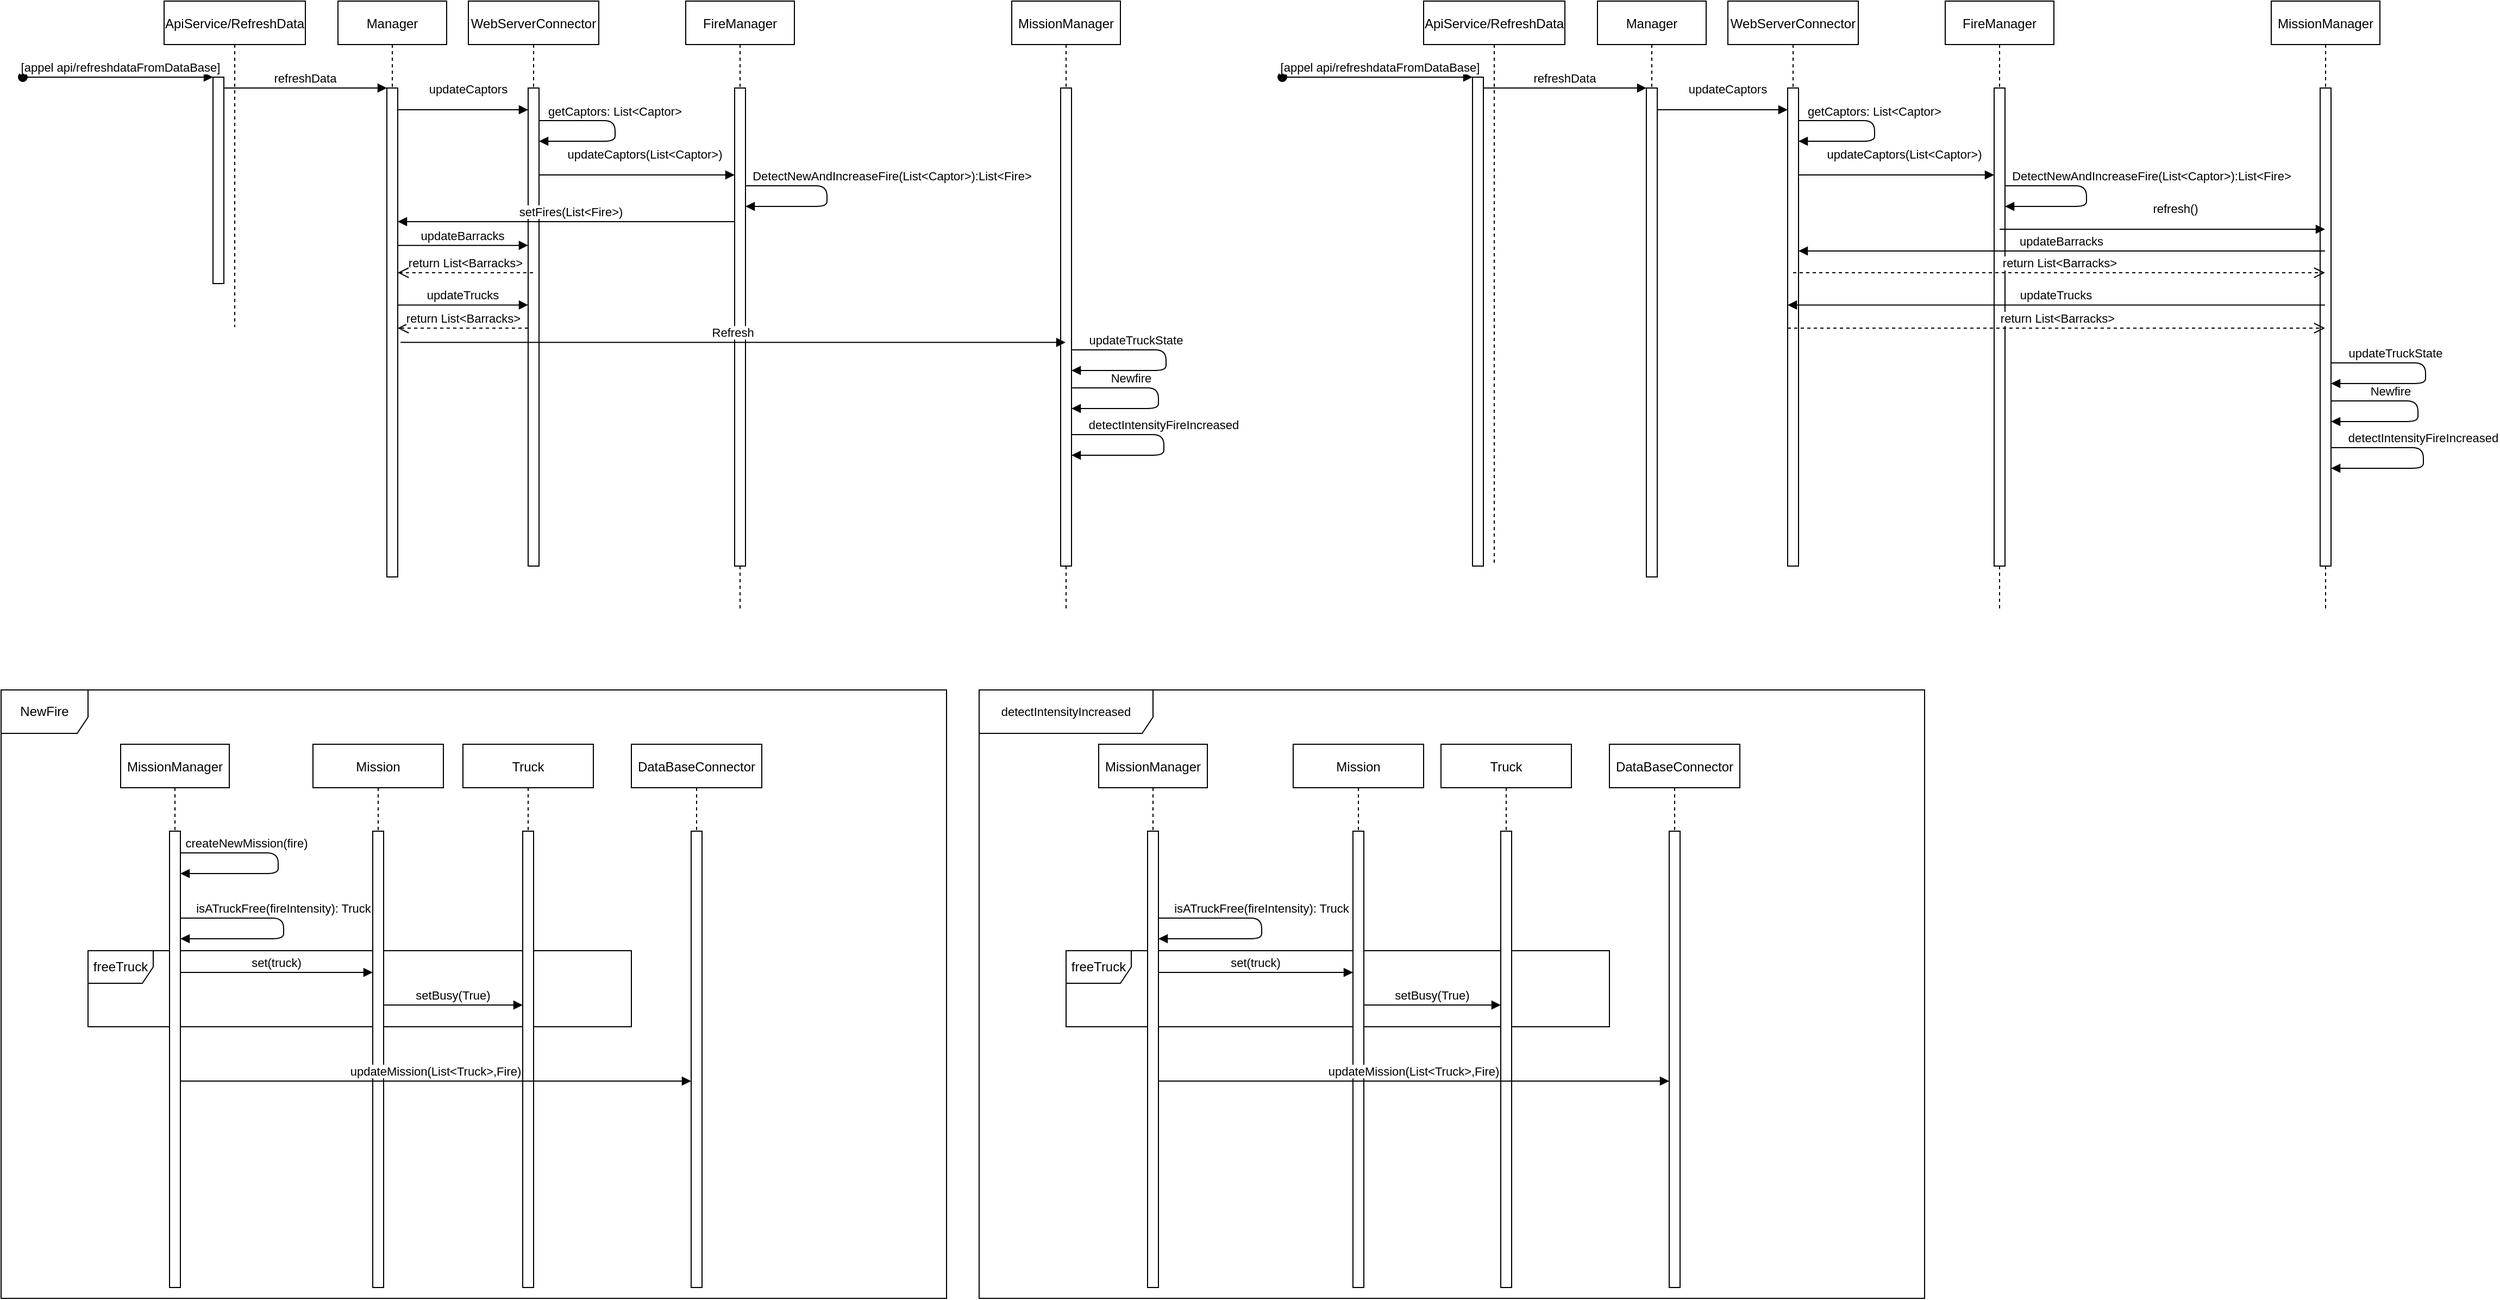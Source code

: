<mxfile version="14.0.4" type="github">
  <diagram id="kgpKYQtTHZ0yAKxKKP6v" name="Page-1">
    <mxGraphModel dx="2001" dy="627" grid="1" gridSize="10" guides="1" tooltips="1" connect="1" arrows="1" fold="1" page="1" pageScale="1" pageWidth="850" pageHeight="1100" math="0" shadow="0">
      <root>
        <mxCell id="0" />
        <mxCell id="1" parent="0" />
        <mxCell id="GZD4Xb3dl9BsiS5UBGIe-11" value="NewFire" style="shape=umlFrame;whiteSpace=wrap;html=1;width=80;height=40;" vertex="1" parent="1">
          <mxGeometry x="-60" y="714" width="870" height="560" as="geometry" />
        </mxCell>
        <mxCell id="GZD4Xb3dl9BsiS5UBGIe-26" value="freeTruck" style="shape=umlFrame;whiteSpace=wrap;html=1;" vertex="1" parent="1">
          <mxGeometry x="20" y="954" width="500" height="70" as="geometry" />
        </mxCell>
        <mxCell id="3nuBFxr9cyL0pnOWT2aG-1" value="ApiService/RefreshData" style="shape=umlLifeline;perimeter=lifelinePerimeter;container=1;collapsible=0;recursiveResize=0;rounded=0;shadow=0;strokeWidth=1;" parent="1" vertex="1">
          <mxGeometry x="90" y="80" width="130" height="300" as="geometry" />
        </mxCell>
        <mxCell id="3nuBFxr9cyL0pnOWT2aG-2" value="" style="points=[];perimeter=orthogonalPerimeter;rounded=0;shadow=0;strokeWidth=1;" parent="3nuBFxr9cyL0pnOWT2aG-1" vertex="1">
          <mxGeometry x="45" y="70" width="10" height="190" as="geometry" />
        </mxCell>
        <mxCell id="3nuBFxr9cyL0pnOWT2aG-3" value="[appel api/refreshdataFromDataBase]" style="verticalAlign=bottom;startArrow=oval;endArrow=block;startSize=8;shadow=0;strokeWidth=1;" parent="3nuBFxr9cyL0pnOWT2aG-1" target="3nuBFxr9cyL0pnOWT2aG-2" edge="1">
          <mxGeometry x="0.029" relative="1" as="geometry">
            <mxPoint x="-130" y="70" as="sourcePoint" />
            <mxPoint as="offset" />
          </mxGeometry>
        </mxCell>
        <mxCell id="3nuBFxr9cyL0pnOWT2aG-5" value="Manager" style="shape=umlLifeline;perimeter=lifelinePerimeter;container=1;collapsible=0;recursiveResize=0;rounded=0;shadow=0;strokeWidth=1;" parent="1" vertex="1">
          <mxGeometry x="250" y="80" width="100" height="530" as="geometry" />
        </mxCell>
        <mxCell id="3nuBFxr9cyL0pnOWT2aG-6" value="" style="points=[];perimeter=orthogonalPerimeter;rounded=0;shadow=0;strokeWidth=1;" parent="3nuBFxr9cyL0pnOWT2aG-5" vertex="1">
          <mxGeometry x="45" y="80" width="10" height="450" as="geometry" />
        </mxCell>
        <mxCell id="3nuBFxr9cyL0pnOWT2aG-8" value="refreshData" style="verticalAlign=bottom;endArrow=block;entryX=0;entryY=0;shadow=0;strokeWidth=1;" parent="1" source="3nuBFxr9cyL0pnOWT2aG-2" target="3nuBFxr9cyL0pnOWT2aG-6" edge="1">
          <mxGeometry relative="1" as="geometry">
            <mxPoint x="275" y="160" as="sourcePoint" />
          </mxGeometry>
        </mxCell>
        <mxCell id="DopvcjN36Z4AIwr0QMlW-1" value="WebServerConnector" style="shape=umlLifeline;perimeter=lifelinePerimeter;container=1;collapsible=0;recursiveResize=0;rounded=0;shadow=0;strokeWidth=1;" parent="1" vertex="1">
          <mxGeometry x="370" y="80" width="120" height="520" as="geometry" />
        </mxCell>
        <mxCell id="DopvcjN36Z4AIwr0QMlW-2" value="" style="points=[];perimeter=orthogonalPerimeter;rounded=0;shadow=0;strokeWidth=1;" parent="DopvcjN36Z4AIwr0QMlW-1" vertex="1">
          <mxGeometry x="55" y="80" width="10" height="440" as="geometry" />
        </mxCell>
        <mxCell id="GZD4Xb3dl9BsiS5UBGIe-30" value="getCaptors: List&lt;Captor&gt;" style="verticalAlign=bottom;endArrow=block;shadow=0;strokeWidth=1;" edge="1" parent="DopvcjN36Z4AIwr0QMlW-1" source="DopvcjN36Z4AIwr0QMlW-2" target="DopvcjN36Z4AIwr0QMlW-2">
          <mxGeometry x="-0.112" relative="1" as="geometry">
            <mxPoint x="60" y="110" as="sourcePoint" />
            <mxPoint x="60" y="129" as="targetPoint" />
            <Array as="points">
              <mxPoint x="135" y="110" />
              <mxPoint x="135" y="129" />
            </Array>
            <mxPoint as="offset" />
          </mxGeometry>
        </mxCell>
        <mxCell id="DopvcjN36Z4AIwr0QMlW-5" value="updateBarracks" style="verticalAlign=bottom;endArrow=block;shadow=0;strokeWidth=1;exitX=0.979;exitY=0.374;exitDx=0;exitDy=0;exitPerimeter=0;" parent="1" target="DopvcjN36Z4AIwr0QMlW-2" edge="1">
          <mxGeometry relative="1" as="geometry">
            <mxPoint x="304.79" y="304.84" as="sourcePoint" />
            <mxPoint x="430" y="305" as="targetPoint" />
          </mxGeometry>
        </mxCell>
        <mxCell id="DopvcjN36Z4AIwr0QMlW-16" value="MissionManager" style="shape=umlLifeline;perimeter=lifelinePerimeter;container=1;collapsible=0;recursiveResize=0;rounded=0;shadow=0;strokeWidth=1;" parent="1" vertex="1">
          <mxGeometry x="870" y="80" width="100" height="560" as="geometry" />
        </mxCell>
        <mxCell id="DopvcjN36Z4AIwr0QMlW-17" value="" style="points=[];perimeter=orthogonalPerimeter;rounded=0;shadow=0;strokeWidth=1;" parent="DopvcjN36Z4AIwr0QMlW-16" vertex="1">
          <mxGeometry x="45" y="80" width="10" height="440" as="geometry" />
        </mxCell>
        <mxCell id="GZD4Xb3dl9BsiS5UBGIe-1" value="Newfire" style="verticalAlign=bottom;endArrow=block;shadow=0;strokeWidth=1;" edge="1" parent="DopvcjN36Z4AIwr0QMlW-16">
          <mxGeometry x="-0.386" relative="1" as="geometry">
            <mxPoint x="55" y="356" as="sourcePoint" />
            <mxPoint x="55" y="375" as="targetPoint" />
            <Array as="points">
              <mxPoint x="135" y="356" />
              <mxPoint x="135" y="375" />
            </Array>
            <mxPoint as="offset" />
          </mxGeometry>
        </mxCell>
        <mxCell id="GZD4Xb3dl9BsiS5UBGIe-5" value="detectIntensityFireIncreased" style="verticalAlign=bottom;endArrow=block;shadow=0;strokeWidth=1;" edge="1" parent="DopvcjN36Z4AIwr0QMlW-16">
          <mxGeometry x="-0.101" relative="1" as="geometry">
            <mxPoint x="55" y="399" as="sourcePoint" />
            <mxPoint x="55" y="418" as="targetPoint" />
            <Array as="points">
              <mxPoint x="140" y="399" />
              <mxPoint x="140" y="418" />
            </Array>
            <mxPoint as="offset" />
          </mxGeometry>
        </mxCell>
        <mxCell id="GZD4Xb3dl9BsiS5UBGIe-60" value="updateTruckState" style="verticalAlign=bottom;endArrow=block;shadow=0;strokeWidth=1;" edge="1" parent="DopvcjN36Z4AIwr0QMlW-16" source="DopvcjN36Z4AIwr0QMlW-17" target="DopvcjN36Z4AIwr0QMlW-17">
          <mxGeometry x="-0.386" relative="1" as="geometry">
            <mxPoint x="62" y="321" as="sourcePoint" />
            <mxPoint x="62" y="340" as="targetPoint" />
            <Array as="points">
              <mxPoint x="142" y="321" />
              <mxPoint x="142" y="340" />
            </Array>
            <mxPoint as="offset" />
          </mxGeometry>
        </mxCell>
        <mxCell id="GZD4Xb3dl9BsiS5UBGIe-2" value="setFires(List&lt;Fire&gt;)" style="verticalAlign=bottom;endArrow=block;shadow=0;strokeWidth=1;" edge="1" parent="1" source="GZD4Xb3dl9BsiS5UBGIe-48">
          <mxGeometry x="-0.03" relative="1" as="geometry">
            <mxPoint x="425" y="283" as="sourcePoint" />
            <mxPoint x="305" y="283" as="targetPoint" />
            <mxPoint as="offset" />
          </mxGeometry>
        </mxCell>
        <mxCell id="GZD4Xb3dl9BsiS5UBGIe-12" value="MissionManager" style="shape=umlLifeline;perimeter=lifelinePerimeter;container=1;collapsible=0;recursiveResize=0;rounded=0;shadow=0;strokeWidth=1;" vertex="1" parent="1">
          <mxGeometry x="50" y="764" width="100" height="500" as="geometry" />
        </mxCell>
        <mxCell id="GZD4Xb3dl9BsiS5UBGIe-13" value="" style="points=[];perimeter=orthogonalPerimeter;rounded=0;shadow=0;strokeWidth=1;" vertex="1" parent="GZD4Xb3dl9BsiS5UBGIe-12">
          <mxGeometry x="45" y="80" width="10" height="420" as="geometry" />
        </mxCell>
        <mxCell id="GZD4Xb3dl9BsiS5UBGIe-20" value="createNewMission(fire)" style="verticalAlign=bottom;endArrow=block;shadow=0;strokeWidth=1;" edge="1" parent="GZD4Xb3dl9BsiS5UBGIe-12" source="GZD4Xb3dl9BsiS5UBGIe-13" target="GZD4Xb3dl9BsiS5UBGIe-13">
          <mxGeometry x="-0.386" relative="1" as="geometry">
            <mxPoint x="65" y="100" as="sourcePoint" />
            <mxPoint x="65" y="119" as="targetPoint" />
            <Array as="points">
              <mxPoint x="145" y="100" />
              <mxPoint x="145" y="119" />
            </Array>
            <mxPoint as="offset" />
          </mxGeometry>
        </mxCell>
        <mxCell id="GZD4Xb3dl9BsiS5UBGIe-21" value="isATruckFree(fireIntensity): Truck" style="verticalAlign=bottom;endArrow=block;shadow=0;strokeWidth=1;" edge="1" parent="GZD4Xb3dl9BsiS5UBGIe-12" source="GZD4Xb3dl9BsiS5UBGIe-13" target="GZD4Xb3dl9BsiS5UBGIe-13">
          <mxGeometry x="-0.091" relative="1" as="geometry">
            <mxPoint x="60" y="160" as="sourcePoint" />
            <mxPoint x="60" y="179" as="targetPoint" />
            <Array as="points">
              <mxPoint x="150" y="160" />
              <mxPoint x="150" y="179" />
            </Array>
            <mxPoint as="offset" />
          </mxGeometry>
        </mxCell>
        <mxCell id="GZD4Xb3dl9BsiS5UBGIe-18" value="Truck" style="shape=umlLifeline;perimeter=lifelinePerimeter;container=1;collapsible=0;recursiveResize=0;rounded=0;shadow=0;strokeWidth=1;" vertex="1" parent="1">
          <mxGeometry x="365" y="764" width="120" height="500" as="geometry" />
        </mxCell>
        <mxCell id="GZD4Xb3dl9BsiS5UBGIe-19" value="" style="points=[];perimeter=orthogonalPerimeter;rounded=0;shadow=0;strokeWidth=1;" vertex="1" parent="GZD4Xb3dl9BsiS5UBGIe-18">
          <mxGeometry x="55" y="80" width="10" height="420" as="geometry" />
        </mxCell>
        <mxCell id="GZD4Xb3dl9BsiS5UBGIe-23" value="Mission" style="shape=umlLifeline;perimeter=lifelinePerimeter;container=1;collapsible=0;recursiveResize=0;rounded=0;shadow=0;strokeWidth=1;" vertex="1" parent="1">
          <mxGeometry x="227" y="764" width="120" height="500" as="geometry" />
        </mxCell>
        <mxCell id="GZD4Xb3dl9BsiS5UBGIe-24" value="" style="points=[];perimeter=orthogonalPerimeter;rounded=0;shadow=0;strokeWidth=1;" vertex="1" parent="GZD4Xb3dl9BsiS5UBGIe-23">
          <mxGeometry x="55" y="80" width="10" height="420" as="geometry" />
        </mxCell>
        <mxCell id="GZD4Xb3dl9BsiS5UBGIe-25" value="set(truck)" style="verticalAlign=bottom;endArrow=block;shadow=0;strokeWidth=1;" edge="1" parent="1" source="GZD4Xb3dl9BsiS5UBGIe-13" target="GZD4Xb3dl9BsiS5UBGIe-24">
          <mxGeometry relative="1" as="geometry">
            <mxPoint x="90.0" y="964" as="sourcePoint" />
            <mxPoint x="401.93" y="964" as="targetPoint" />
            <Array as="points">
              <mxPoint x="230" y="974" />
            </Array>
          </mxGeometry>
        </mxCell>
        <mxCell id="GZD4Xb3dl9BsiS5UBGIe-27" value="DataBaseConnector" style="shape=umlLifeline;perimeter=lifelinePerimeter;container=1;collapsible=0;recursiveResize=0;rounded=0;shadow=0;strokeWidth=1;" vertex="1" parent="1">
          <mxGeometry x="520" y="764" width="120" height="500" as="geometry" />
        </mxCell>
        <mxCell id="GZD4Xb3dl9BsiS5UBGIe-28" value="" style="points=[];perimeter=orthogonalPerimeter;rounded=0;shadow=0;strokeWidth=1;" vertex="1" parent="GZD4Xb3dl9BsiS5UBGIe-27">
          <mxGeometry x="55" y="80" width="10" height="420" as="geometry" />
        </mxCell>
        <mxCell id="GZD4Xb3dl9BsiS5UBGIe-29" value="setBusy(True)" style="verticalAlign=bottom;endArrow=block;shadow=0;strokeWidth=1;" edge="1" parent="1" source="GZD4Xb3dl9BsiS5UBGIe-24" target="GZD4Xb3dl9BsiS5UBGIe-19">
          <mxGeometry relative="1" as="geometry">
            <mxPoint x="290" y="1004" as="sourcePoint" />
            <mxPoint x="460" y="1004" as="targetPoint" />
            <Array as="points">
              <mxPoint x="415" y="1004" />
            </Array>
          </mxGeometry>
        </mxCell>
        <mxCell id="GZD4Xb3dl9BsiS5UBGIe-31" value="updateMission(List&lt;Truck&gt;,Fire)" style="verticalAlign=bottom;endArrow=block;shadow=0;strokeWidth=1;" edge="1" parent="1" source="GZD4Xb3dl9BsiS5UBGIe-13" target="GZD4Xb3dl9BsiS5UBGIe-28">
          <mxGeometry relative="1" as="geometry">
            <mxPoint x="115" y="1074" as="sourcePoint" />
            <mxPoint x="285" y="1074" as="targetPoint" />
            <Array as="points">
              <mxPoint x="240" y="1074" />
            </Array>
          </mxGeometry>
        </mxCell>
        <mxCell id="GZD4Xb3dl9BsiS5UBGIe-32" value="&lt;span style=&quot;font-size: 11px ; background-color: rgb(255 , 255 , 255)&quot;&gt;detectIntensityIncreased&lt;/span&gt;" style="shape=umlFrame;whiteSpace=wrap;html=1;width=160;height=40;" vertex="1" parent="1">
          <mxGeometry x="840" y="714" width="870" height="560" as="geometry" />
        </mxCell>
        <mxCell id="GZD4Xb3dl9BsiS5UBGIe-33" value="freeTruck" style="shape=umlFrame;whiteSpace=wrap;html=1;" vertex="1" parent="1">
          <mxGeometry x="920" y="954" width="500" height="70" as="geometry" />
        </mxCell>
        <mxCell id="GZD4Xb3dl9BsiS5UBGIe-34" value="MissionManager" style="shape=umlLifeline;perimeter=lifelinePerimeter;container=1;collapsible=0;recursiveResize=0;rounded=0;shadow=0;strokeWidth=1;" vertex="1" parent="1">
          <mxGeometry x="950" y="764" width="100" height="500" as="geometry" />
        </mxCell>
        <mxCell id="GZD4Xb3dl9BsiS5UBGIe-35" value="" style="points=[];perimeter=orthogonalPerimeter;rounded=0;shadow=0;strokeWidth=1;" vertex="1" parent="GZD4Xb3dl9BsiS5UBGIe-34">
          <mxGeometry x="45" y="80" width="10" height="420" as="geometry" />
        </mxCell>
        <mxCell id="GZD4Xb3dl9BsiS5UBGIe-37" value="isATruckFree(fireIntensity): Truck" style="verticalAlign=bottom;endArrow=block;shadow=0;strokeWidth=1;" edge="1" parent="GZD4Xb3dl9BsiS5UBGIe-34" source="GZD4Xb3dl9BsiS5UBGIe-35" target="GZD4Xb3dl9BsiS5UBGIe-35">
          <mxGeometry x="-0.091" relative="1" as="geometry">
            <mxPoint x="60" y="160" as="sourcePoint" />
            <mxPoint x="60" y="179" as="targetPoint" />
            <Array as="points">
              <mxPoint x="150" y="160" />
              <mxPoint x="150" y="179" />
            </Array>
            <mxPoint as="offset" />
          </mxGeometry>
        </mxCell>
        <mxCell id="GZD4Xb3dl9BsiS5UBGIe-38" value="Truck" style="shape=umlLifeline;perimeter=lifelinePerimeter;container=1;collapsible=0;recursiveResize=0;rounded=0;shadow=0;strokeWidth=1;" vertex="1" parent="1">
          <mxGeometry x="1265" y="764" width="120" height="500" as="geometry" />
        </mxCell>
        <mxCell id="GZD4Xb3dl9BsiS5UBGIe-39" value="" style="points=[];perimeter=orthogonalPerimeter;rounded=0;shadow=0;strokeWidth=1;" vertex="1" parent="GZD4Xb3dl9BsiS5UBGIe-38">
          <mxGeometry x="55" y="80" width="10" height="420" as="geometry" />
        </mxCell>
        <mxCell id="GZD4Xb3dl9BsiS5UBGIe-40" value="Mission" style="shape=umlLifeline;perimeter=lifelinePerimeter;container=1;collapsible=0;recursiveResize=0;rounded=0;shadow=0;strokeWidth=1;" vertex="1" parent="1">
          <mxGeometry x="1129" y="764" width="120" height="500" as="geometry" />
        </mxCell>
        <mxCell id="GZD4Xb3dl9BsiS5UBGIe-41" value="" style="points=[];perimeter=orthogonalPerimeter;rounded=0;shadow=0;strokeWidth=1;" vertex="1" parent="GZD4Xb3dl9BsiS5UBGIe-40">
          <mxGeometry x="55" y="80" width="10" height="420" as="geometry" />
        </mxCell>
        <mxCell id="GZD4Xb3dl9BsiS5UBGIe-42" value="set(truck)" style="verticalAlign=bottom;endArrow=block;shadow=0;strokeWidth=1;" edge="1" parent="1" source="GZD4Xb3dl9BsiS5UBGIe-35" target="GZD4Xb3dl9BsiS5UBGIe-41">
          <mxGeometry relative="1" as="geometry">
            <mxPoint x="990.0" y="964" as="sourcePoint" />
            <mxPoint x="1301.93" y="964" as="targetPoint" />
            <Array as="points">
              <mxPoint x="1130" y="974" />
            </Array>
          </mxGeometry>
        </mxCell>
        <mxCell id="GZD4Xb3dl9BsiS5UBGIe-43" value="DataBaseConnector" style="shape=umlLifeline;perimeter=lifelinePerimeter;container=1;collapsible=0;recursiveResize=0;rounded=0;shadow=0;strokeWidth=1;" vertex="1" parent="1">
          <mxGeometry x="1420" y="764" width="120" height="500" as="geometry" />
        </mxCell>
        <mxCell id="GZD4Xb3dl9BsiS5UBGIe-44" value="" style="points=[];perimeter=orthogonalPerimeter;rounded=0;shadow=0;strokeWidth=1;" vertex="1" parent="GZD4Xb3dl9BsiS5UBGIe-43">
          <mxGeometry x="55" y="80" width="10" height="420" as="geometry" />
        </mxCell>
        <mxCell id="GZD4Xb3dl9BsiS5UBGIe-45" value="setBusy(True)" style="verticalAlign=bottom;endArrow=block;shadow=0;strokeWidth=1;" edge="1" parent="1" source="GZD4Xb3dl9BsiS5UBGIe-41" target="GZD4Xb3dl9BsiS5UBGIe-39">
          <mxGeometry relative="1" as="geometry">
            <mxPoint x="1190" y="1004" as="sourcePoint" />
            <mxPoint x="1360" y="1004" as="targetPoint" />
            <Array as="points">
              <mxPoint x="1315" y="1004" />
            </Array>
          </mxGeometry>
        </mxCell>
        <mxCell id="GZD4Xb3dl9BsiS5UBGIe-46" value="updateMission(List&lt;Truck&gt;,Fire)" style="verticalAlign=bottom;endArrow=block;shadow=0;strokeWidth=1;" edge="1" parent="1" source="GZD4Xb3dl9BsiS5UBGIe-35" target="GZD4Xb3dl9BsiS5UBGIe-44">
          <mxGeometry relative="1" as="geometry">
            <mxPoint x="1015" y="1074" as="sourcePoint" />
            <mxPoint x="1185" y="1074" as="targetPoint" />
            <Array as="points">
              <mxPoint x="1140" y="1074" />
            </Array>
          </mxGeometry>
        </mxCell>
        <mxCell id="GZD4Xb3dl9BsiS5UBGIe-47" value="FireManager" style="shape=umlLifeline;perimeter=lifelinePerimeter;container=1;collapsible=0;recursiveResize=0;rounded=0;shadow=0;strokeWidth=1;" vertex="1" parent="1">
          <mxGeometry x="570" y="80" width="100" height="560" as="geometry" />
        </mxCell>
        <mxCell id="GZD4Xb3dl9BsiS5UBGIe-48" value="" style="points=[];perimeter=orthogonalPerimeter;rounded=0;shadow=0;strokeWidth=1;" vertex="1" parent="GZD4Xb3dl9BsiS5UBGIe-47">
          <mxGeometry x="45" y="80" width="10" height="440" as="geometry" />
        </mxCell>
        <mxCell id="GZD4Xb3dl9BsiS5UBGIe-55" value="DetectNewAndIncreaseFire(List&lt;Captor&gt;):List&lt;Fire&gt;" style="verticalAlign=bottom;endArrow=block;shadow=0;strokeWidth=1;" edge="1" parent="GZD4Xb3dl9BsiS5UBGIe-47" source="GZD4Xb3dl9BsiS5UBGIe-48" target="GZD4Xb3dl9BsiS5UBGIe-48">
          <mxGeometry x="-0.112" y="60" relative="1" as="geometry">
            <mxPoint x="60" y="170.0" as="sourcePoint" />
            <mxPoint x="60" y="189.0" as="targetPoint" />
            <Array as="points">
              <mxPoint x="130" y="170" />
              <mxPoint x="130" y="189" />
            </Array>
            <mxPoint as="offset" />
          </mxGeometry>
        </mxCell>
        <mxCell id="DopvcjN36Z4AIwr0QMlW-22" value="Refresh" style="verticalAlign=bottom;endArrow=block;shadow=0;strokeWidth=1;exitX=1.257;exitY=0.493;exitDx=0;exitDy=0;exitPerimeter=0;" parent="1" edge="1" target="DopvcjN36Z4AIwr0QMlW-16">
          <mxGeometry relative="1" as="geometry">
            <mxPoint x="307.57" y="394.13" as="sourcePoint" />
            <mxPoint x="872" y="394.13" as="targetPoint" />
          </mxGeometry>
        </mxCell>
        <mxCell id="GZD4Xb3dl9BsiS5UBGIe-52" value="updateCaptors" style="verticalAlign=bottom;endArrow=block;shadow=0;strokeWidth=1;" edge="1" parent="1" source="3nuBFxr9cyL0pnOWT2aG-6" target="DopvcjN36Z4AIwr0QMlW-2">
          <mxGeometry x="0.083" y="10" relative="1" as="geometry">
            <mxPoint x="314.89" y="180.0" as="sourcePoint" />
            <mxPoint x="435.1" y="180.0" as="targetPoint" />
            <Array as="points">
              <mxPoint x="390" y="180" />
            </Array>
            <mxPoint as="offset" />
          </mxGeometry>
        </mxCell>
        <mxCell id="GZD4Xb3dl9BsiS5UBGIe-54" value="updateCaptors(List&lt;Captor&gt;)" style="verticalAlign=bottom;endArrow=block;shadow=0;strokeWidth=1;" edge="1" parent="1" source="DopvcjN36Z4AIwr0QMlW-2" target="GZD4Xb3dl9BsiS5UBGIe-48">
          <mxGeometry x="0.083" y="10" relative="1" as="geometry">
            <mxPoint x="440" y="240.0" as="sourcePoint" />
            <mxPoint x="560" y="240.0" as="targetPoint" />
            <Array as="points">
              <mxPoint x="525" y="240" />
            </Array>
            <mxPoint as="offset" />
          </mxGeometry>
        </mxCell>
        <mxCell id="GZD4Xb3dl9BsiS5UBGIe-56" value="updateTrucks" style="verticalAlign=bottom;endArrow=block;shadow=0;strokeWidth=1;" edge="1" parent="1">
          <mxGeometry relative="1" as="geometry">
            <mxPoint x="305" y="359.71" as="sourcePoint" />
            <mxPoint x="425" y="359.71" as="targetPoint" />
            <Array as="points">
              <mxPoint x="390" y="359.71" />
            </Array>
          </mxGeometry>
        </mxCell>
        <mxCell id="GZD4Xb3dl9BsiS5UBGIe-57" value="return List&amp;lt;Barracks&amp;gt;" style="html=1;verticalAlign=bottom;endArrow=open;dashed=1;endSize=8;" edge="1" parent="1" source="DopvcjN36Z4AIwr0QMlW-1" target="3nuBFxr9cyL0pnOWT2aG-6">
          <mxGeometry relative="1" as="geometry">
            <mxPoint x="400" y="330" as="sourcePoint" />
            <mxPoint x="320" y="330" as="targetPoint" />
            <Array as="points">
              <mxPoint x="320" y="330" />
            </Array>
          </mxGeometry>
        </mxCell>
        <mxCell id="GZD4Xb3dl9BsiS5UBGIe-58" value="return List&amp;lt;Barracks&amp;gt;" style="html=1;verticalAlign=bottom;endArrow=open;dashed=1;endSize=8;" edge="1" parent="1">
          <mxGeometry relative="1" as="geometry">
            <mxPoint x="425" y="381" as="sourcePoint" />
            <mxPoint x="305" y="381" as="targetPoint" />
            <Array as="points">
              <mxPoint x="330" y="381" />
            </Array>
          </mxGeometry>
        </mxCell>
        <mxCell id="GZD4Xb3dl9BsiS5UBGIe-62" value="ApiService/RefreshData" style="shape=umlLifeline;perimeter=lifelinePerimeter;container=1;collapsible=0;recursiveResize=0;rounded=0;shadow=0;strokeWidth=1;" vertex="1" parent="1">
          <mxGeometry x="1249" y="80" width="130" height="520" as="geometry" />
        </mxCell>
        <mxCell id="GZD4Xb3dl9BsiS5UBGIe-63" value="" style="points=[];perimeter=orthogonalPerimeter;rounded=0;shadow=0;strokeWidth=1;" vertex="1" parent="GZD4Xb3dl9BsiS5UBGIe-62">
          <mxGeometry x="45" y="70" width="10" height="450" as="geometry" />
        </mxCell>
        <mxCell id="GZD4Xb3dl9BsiS5UBGIe-64" value="[appel api/refreshdataFromDataBase]" style="verticalAlign=bottom;startArrow=oval;endArrow=block;startSize=8;shadow=0;strokeWidth=1;" edge="1" parent="GZD4Xb3dl9BsiS5UBGIe-62" target="GZD4Xb3dl9BsiS5UBGIe-63">
          <mxGeometry x="0.029" relative="1" as="geometry">
            <mxPoint x="-130" y="70" as="sourcePoint" />
            <mxPoint as="offset" />
          </mxGeometry>
        </mxCell>
        <mxCell id="GZD4Xb3dl9BsiS5UBGIe-65" value="Manager" style="shape=umlLifeline;perimeter=lifelinePerimeter;container=1;collapsible=0;recursiveResize=0;rounded=0;shadow=0;strokeWidth=1;" vertex="1" parent="1">
          <mxGeometry x="1409" y="80" width="100" height="530" as="geometry" />
        </mxCell>
        <mxCell id="GZD4Xb3dl9BsiS5UBGIe-66" value="" style="points=[];perimeter=orthogonalPerimeter;rounded=0;shadow=0;strokeWidth=1;" vertex="1" parent="GZD4Xb3dl9BsiS5UBGIe-65">
          <mxGeometry x="45" y="80" width="10" height="450" as="geometry" />
        </mxCell>
        <mxCell id="GZD4Xb3dl9BsiS5UBGIe-67" value="refreshData" style="verticalAlign=bottom;endArrow=block;entryX=0;entryY=0;shadow=0;strokeWidth=1;" edge="1" parent="1" source="GZD4Xb3dl9BsiS5UBGIe-63" target="GZD4Xb3dl9BsiS5UBGIe-66">
          <mxGeometry relative="1" as="geometry">
            <mxPoint x="1434" y="160" as="sourcePoint" />
          </mxGeometry>
        </mxCell>
        <mxCell id="GZD4Xb3dl9BsiS5UBGIe-68" value="WebServerConnector" style="shape=umlLifeline;perimeter=lifelinePerimeter;container=1;collapsible=0;recursiveResize=0;rounded=0;shadow=0;strokeWidth=1;" vertex="1" parent="1">
          <mxGeometry x="1529" y="80" width="120" height="520" as="geometry" />
        </mxCell>
        <mxCell id="GZD4Xb3dl9BsiS5UBGIe-69" value="" style="points=[];perimeter=orthogonalPerimeter;rounded=0;shadow=0;strokeWidth=1;" vertex="1" parent="GZD4Xb3dl9BsiS5UBGIe-68">
          <mxGeometry x="55" y="80" width="10" height="440" as="geometry" />
        </mxCell>
        <mxCell id="GZD4Xb3dl9BsiS5UBGIe-70" value="getCaptors: List&lt;Captor&gt;" style="verticalAlign=bottom;endArrow=block;shadow=0;strokeWidth=1;" edge="1" parent="GZD4Xb3dl9BsiS5UBGIe-68" source="GZD4Xb3dl9BsiS5UBGIe-69" target="GZD4Xb3dl9BsiS5UBGIe-69">
          <mxGeometry x="-0.112" relative="1" as="geometry">
            <mxPoint x="60" y="110" as="sourcePoint" />
            <mxPoint x="60" y="129" as="targetPoint" />
            <Array as="points">
              <mxPoint x="135" y="110" />
              <mxPoint x="135" y="129" />
            </Array>
            <mxPoint as="offset" />
          </mxGeometry>
        </mxCell>
        <mxCell id="GZD4Xb3dl9BsiS5UBGIe-72" value="MissionManager" style="shape=umlLifeline;perimeter=lifelinePerimeter;container=1;collapsible=0;recursiveResize=0;rounded=0;shadow=0;strokeWidth=1;" vertex="1" parent="1">
          <mxGeometry x="2029" y="80" width="100" height="560" as="geometry" />
        </mxCell>
        <mxCell id="GZD4Xb3dl9BsiS5UBGIe-73" value="" style="points=[];perimeter=orthogonalPerimeter;rounded=0;shadow=0;strokeWidth=1;" vertex="1" parent="GZD4Xb3dl9BsiS5UBGIe-72">
          <mxGeometry x="45" y="80" width="10" height="440" as="geometry" />
        </mxCell>
        <mxCell id="GZD4Xb3dl9BsiS5UBGIe-74" value="Newfire" style="verticalAlign=bottom;endArrow=block;shadow=0;strokeWidth=1;" edge="1" parent="GZD4Xb3dl9BsiS5UBGIe-72">
          <mxGeometry x="-0.386" relative="1" as="geometry">
            <mxPoint x="55" y="368" as="sourcePoint" />
            <mxPoint x="55" y="387" as="targetPoint" />
            <Array as="points">
              <mxPoint x="135" y="368" />
              <mxPoint x="135" y="387" />
            </Array>
            <mxPoint as="offset" />
          </mxGeometry>
        </mxCell>
        <mxCell id="GZD4Xb3dl9BsiS5UBGIe-75" value="detectIntensityFireIncreased" style="verticalAlign=bottom;endArrow=block;shadow=0;strokeWidth=1;" edge="1" parent="GZD4Xb3dl9BsiS5UBGIe-72">
          <mxGeometry x="-0.101" relative="1" as="geometry">
            <mxPoint x="55" y="411" as="sourcePoint" />
            <mxPoint x="55" y="430" as="targetPoint" />
            <Array as="points">
              <mxPoint x="140" y="411" />
              <mxPoint x="140" y="430" />
            </Array>
            <mxPoint as="offset" />
          </mxGeometry>
        </mxCell>
        <mxCell id="GZD4Xb3dl9BsiS5UBGIe-76" value="updateTruckState" style="verticalAlign=bottom;endArrow=block;shadow=0;strokeWidth=1;" edge="1" parent="GZD4Xb3dl9BsiS5UBGIe-72">
          <mxGeometry x="-0.386" relative="1" as="geometry">
            <mxPoint x="55" y="333" as="sourcePoint" />
            <mxPoint x="55" y="352" as="targetPoint" />
            <Array as="points">
              <mxPoint x="142" y="333" />
              <mxPoint x="142" y="352" />
            </Array>
            <mxPoint as="offset" />
          </mxGeometry>
        </mxCell>
        <mxCell id="GZD4Xb3dl9BsiS5UBGIe-78" value="FireManager" style="shape=umlLifeline;perimeter=lifelinePerimeter;container=1;collapsible=0;recursiveResize=0;rounded=0;shadow=0;strokeWidth=1;" vertex="1" parent="1">
          <mxGeometry x="1729" y="80" width="100" height="560" as="geometry" />
        </mxCell>
        <mxCell id="GZD4Xb3dl9BsiS5UBGIe-79" value="" style="points=[];perimeter=orthogonalPerimeter;rounded=0;shadow=0;strokeWidth=1;" vertex="1" parent="GZD4Xb3dl9BsiS5UBGIe-78">
          <mxGeometry x="45" y="80" width="10" height="440" as="geometry" />
        </mxCell>
        <mxCell id="GZD4Xb3dl9BsiS5UBGIe-80" value="DetectNewAndIncreaseFire(List&lt;Captor&gt;):List&lt;Fire&gt;" style="verticalAlign=bottom;endArrow=block;shadow=0;strokeWidth=1;" edge="1" parent="GZD4Xb3dl9BsiS5UBGIe-78" source="GZD4Xb3dl9BsiS5UBGIe-79" target="GZD4Xb3dl9BsiS5UBGIe-79">
          <mxGeometry x="-0.112" y="60" relative="1" as="geometry">
            <mxPoint x="60" y="170.0" as="sourcePoint" />
            <mxPoint x="60" y="189.0" as="targetPoint" />
            <Array as="points">
              <mxPoint x="130" y="170" />
              <mxPoint x="130" y="189" />
            </Array>
            <mxPoint as="offset" />
          </mxGeometry>
        </mxCell>
        <mxCell id="GZD4Xb3dl9BsiS5UBGIe-82" value="updateCaptors" style="verticalAlign=bottom;endArrow=block;shadow=0;strokeWidth=1;" edge="1" parent="1" source="GZD4Xb3dl9BsiS5UBGIe-66" target="GZD4Xb3dl9BsiS5UBGIe-69">
          <mxGeometry x="0.083" y="10" relative="1" as="geometry">
            <mxPoint x="1473.89" y="180.0" as="sourcePoint" />
            <mxPoint x="1594.1" y="180.0" as="targetPoint" />
            <Array as="points">
              <mxPoint x="1549" y="180" />
            </Array>
            <mxPoint as="offset" />
          </mxGeometry>
        </mxCell>
        <mxCell id="GZD4Xb3dl9BsiS5UBGIe-83" value="updateCaptors(List&lt;Captor&gt;)" style="verticalAlign=bottom;endArrow=block;shadow=0;strokeWidth=1;" edge="1" parent="1" source="GZD4Xb3dl9BsiS5UBGIe-69" target="GZD4Xb3dl9BsiS5UBGIe-79">
          <mxGeometry x="0.083" y="10" relative="1" as="geometry">
            <mxPoint x="1599" y="240.0" as="sourcePoint" />
            <mxPoint x="1719" y="240.0" as="targetPoint" />
            <Array as="points">
              <mxPoint x="1684" y="240" />
            </Array>
            <mxPoint as="offset" />
          </mxGeometry>
        </mxCell>
        <mxCell id="GZD4Xb3dl9BsiS5UBGIe-84" value="updateTrucks" style="verticalAlign=bottom;endArrow=block;shadow=0;strokeWidth=1;" edge="1" parent="1" source="GZD4Xb3dl9BsiS5UBGIe-72">
          <mxGeometry relative="1" as="geometry">
            <mxPoint x="1464" y="359.71" as="sourcePoint" />
            <mxPoint x="1584" y="359.71" as="targetPoint" />
            <Array as="points" />
          </mxGeometry>
        </mxCell>
        <mxCell id="GZD4Xb3dl9BsiS5UBGIe-85" value="return List&amp;lt;Barracks&amp;gt;" style="html=1;verticalAlign=bottom;endArrow=open;dashed=1;endSize=8;" edge="1" parent="1" source="GZD4Xb3dl9BsiS5UBGIe-68" target="GZD4Xb3dl9BsiS5UBGIe-72">
          <mxGeometry relative="1" as="geometry">
            <mxPoint x="1559" y="330" as="sourcePoint" />
            <mxPoint x="1479" y="330" as="targetPoint" />
            <Array as="points">
              <mxPoint x="1680" y="330" />
            </Array>
          </mxGeometry>
        </mxCell>
        <mxCell id="GZD4Xb3dl9BsiS5UBGIe-86" value="return List&amp;lt;Barracks&amp;gt;" style="html=1;verticalAlign=bottom;endArrow=open;dashed=1;endSize=8;" edge="1" parent="1" target="GZD4Xb3dl9BsiS5UBGIe-72">
          <mxGeometry relative="1" as="geometry">
            <mxPoint x="1584" y="381" as="sourcePoint" />
            <mxPoint x="1464" y="381" as="targetPoint" />
            <Array as="points" />
          </mxGeometry>
        </mxCell>
        <mxCell id="GZD4Xb3dl9BsiS5UBGIe-87" value="refresh()" style="verticalAlign=bottom;endArrow=block;shadow=0;strokeWidth=1;" edge="1" parent="1" source="GZD4Xb3dl9BsiS5UBGIe-78" target="GZD4Xb3dl9BsiS5UBGIe-72">
          <mxGeometry x="0.083" y="10" relative="1" as="geometry">
            <mxPoint x="1850" y="290" as="sourcePoint" />
            <mxPoint x="2030" y="290" as="targetPoint" />
            <Array as="points">
              <mxPoint x="1940" y="290" />
            </Array>
            <mxPoint as="offset" />
          </mxGeometry>
        </mxCell>
        <mxCell id="GZD4Xb3dl9BsiS5UBGIe-71" value="updateBarracks" style="verticalAlign=bottom;endArrow=block;shadow=0;strokeWidth=1;" edge="1" parent="1" target="GZD4Xb3dl9BsiS5UBGIe-69" source="GZD4Xb3dl9BsiS5UBGIe-72">
          <mxGeometry relative="1" as="geometry">
            <mxPoint x="1463.79" y="304.84" as="sourcePoint" />
            <mxPoint x="1589" y="305" as="targetPoint" />
            <Array as="points">
              <mxPoint x="1900" y="310" />
            </Array>
          </mxGeometry>
        </mxCell>
      </root>
    </mxGraphModel>
  </diagram>
</mxfile>
